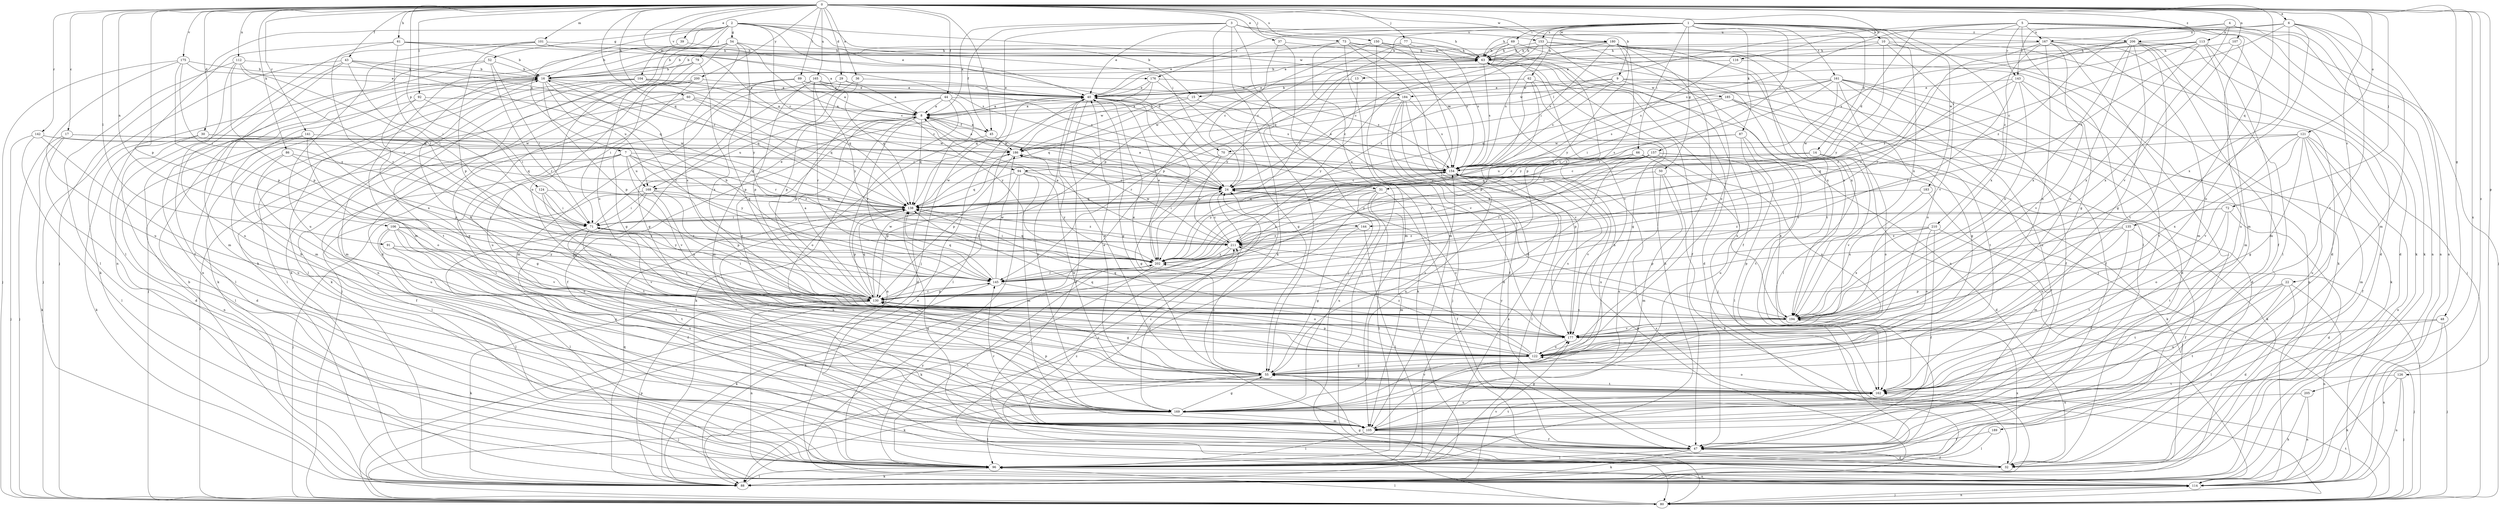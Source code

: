 strict digraph  {
0;
1;
2;
3;
4;
5;
6;
7;
8;
9;
10;
13;
14;
15;
16;
17;
22;
24;
29;
30;
31;
32;
36;
37;
39;
40;
43;
44;
45;
47;
48;
50;
52;
54;
55;
60;
61;
62;
63;
66;
69;
70;
71;
72;
73;
77;
79;
80;
86;
87;
88;
89;
91;
92;
94;
96;
101;
104;
105;
106;
107;
112;
113;
114;
116;
121;
122;
124;
126;
130;
135;
138;
141;
142;
143;
144;
145;
150;
153;
154;
157;
161;
162;
165;
167;
168;
169;
175;
176;
177;
180;
183;
184;
185;
186;
189;
194;
200;
202;
205;
206;
210;
211;
0 -> 6  [label=a];
0 -> 9  [label=b];
0 -> 17  [label=c];
0 -> 22  [label=c];
0 -> 29  [label=d];
0 -> 30  [label=d];
0 -> 36  [label=e];
0 -> 37  [label=e];
0 -> 39  [label=e];
0 -> 43  [label=f];
0 -> 44  [label=f];
0 -> 45  [label=f];
0 -> 48  [label=g];
0 -> 60  [label=h];
0 -> 61  [label=h];
0 -> 72  [label=j];
0 -> 73  [label=j];
0 -> 77  [label=j];
0 -> 86  [label=k];
0 -> 89  [label=l];
0 -> 91  [label=l];
0 -> 92  [label=l];
0 -> 94  [label=l];
0 -> 101  [label=m];
0 -> 106  [label=n];
0 -> 107  [label=n];
0 -> 112  [label=n];
0 -> 116  [label=o];
0 -> 121  [label=o];
0 -> 124  [label=p];
0 -> 126  [label=p];
0 -> 130  [label=p];
0 -> 135  [label=q];
0 -> 138  [label=q];
0 -> 141  [label=r];
0 -> 142  [label=r];
0 -> 150  [label=s];
0 -> 165  [label=u];
0 -> 175  [label=v];
0 -> 176  [label=v];
0 -> 180  [label=w];
0 -> 189  [label=x];
0 -> 200  [label=y];
0 -> 205  [label=z];
0 -> 206  [label=z];
1 -> 10  [label=b];
1 -> 13  [label=b];
1 -> 14  [label=b];
1 -> 40  [label=e];
1 -> 50  [label=g];
1 -> 62  [label=h];
1 -> 66  [label=i];
1 -> 69  [label=i];
1 -> 87  [label=k];
1 -> 153  [label=s];
1 -> 157  [label=t];
1 -> 161  [label=t];
1 -> 176  [label=v];
1 -> 180  [label=w];
1 -> 183  [label=w];
1 -> 194  [label=x];
1 -> 202  [label=y];
1 -> 206  [label=z];
1 -> 210  [label=z];
2 -> 7  [label=a];
2 -> 15  [label=b];
2 -> 24  [label=c];
2 -> 31  [label=d];
2 -> 40  [label=e];
2 -> 52  [label=g];
2 -> 54  [label=g];
2 -> 70  [label=i];
2 -> 79  [label=j];
2 -> 80  [label=j];
2 -> 104  [label=m];
2 -> 122  [label=o];
2 -> 184  [label=w];
3 -> 8  [label=a];
3 -> 45  [label=f];
3 -> 55  [label=g];
3 -> 63  [label=h];
3 -> 80  [label=j];
3 -> 88  [label=k];
3 -> 130  [label=p];
3 -> 153  [label=s];
3 -> 167  [label=u];
4 -> 88  [label=k];
4 -> 113  [label=n];
4 -> 114  [label=n];
4 -> 143  [label=r];
4 -> 177  [label=v];
4 -> 211  [label=z];
5 -> 31  [label=d];
5 -> 80  [label=j];
5 -> 88  [label=k];
5 -> 94  [label=l];
5 -> 96  [label=l];
5 -> 105  [label=m];
5 -> 114  [label=n];
5 -> 143  [label=r];
5 -> 154  [label=s];
5 -> 167  [label=u];
5 -> 202  [label=y];
6 -> 63  [label=h];
6 -> 105  [label=m];
6 -> 114  [label=n];
6 -> 144  [label=r];
6 -> 162  [label=t];
6 -> 167  [label=u];
6 -> 177  [label=v];
6 -> 194  [label=x];
7 -> 55  [label=g];
7 -> 80  [label=j];
7 -> 96  [label=l];
7 -> 144  [label=r];
7 -> 154  [label=s];
7 -> 168  [label=u];
7 -> 177  [label=v];
7 -> 202  [label=y];
7 -> 211  [label=z];
8 -> 45  [label=f];
8 -> 47  [label=f];
8 -> 88  [label=k];
8 -> 122  [label=o];
8 -> 138  [label=q];
8 -> 145  [label=r];
8 -> 168  [label=u];
9 -> 15  [label=b];
9 -> 47  [label=f];
9 -> 70  [label=i];
9 -> 88  [label=k];
9 -> 154  [label=s];
9 -> 184  [label=w];
9 -> 185  [label=w];
10 -> 40  [label=e];
10 -> 63  [label=h];
10 -> 80  [label=j];
10 -> 88  [label=k];
10 -> 177  [label=v];
10 -> 202  [label=y];
13 -> 24  [label=c];
13 -> 40  [label=e];
14 -> 24  [label=c];
14 -> 88  [label=k];
14 -> 122  [label=o];
14 -> 154  [label=s];
14 -> 168  [label=u];
14 -> 177  [label=v];
15 -> 8  [label=a];
15 -> 88  [label=k];
15 -> 138  [label=q];
16 -> 40  [label=e];
16 -> 80  [label=j];
16 -> 88  [label=k];
16 -> 105  [label=m];
16 -> 130  [label=p];
16 -> 138  [label=q];
16 -> 145  [label=r];
16 -> 168  [label=u];
17 -> 24  [label=c];
17 -> 32  [label=d];
17 -> 80  [label=j];
17 -> 88  [label=k];
17 -> 186  [label=w];
22 -> 32  [label=d];
22 -> 96  [label=l];
22 -> 114  [label=n];
22 -> 130  [label=p];
22 -> 162  [label=t];
22 -> 169  [label=u];
24 -> 8  [label=a];
24 -> 138  [label=q];
29 -> 8  [label=a];
29 -> 40  [label=e];
29 -> 55  [label=g];
29 -> 105  [label=m];
30 -> 32  [label=d];
30 -> 88  [label=k];
30 -> 138  [label=q];
30 -> 186  [label=w];
31 -> 47  [label=f];
31 -> 71  [label=i];
31 -> 96  [label=l];
31 -> 105  [label=m];
31 -> 138  [label=q];
31 -> 169  [label=u];
32 -> 47  [label=f];
32 -> 194  [label=x];
32 -> 211  [label=z];
36 -> 40  [label=e];
36 -> 105  [label=m];
36 -> 130  [label=p];
37 -> 24  [label=c];
37 -> 63  [label=h];
37 -> 80  [label=j];
39 -> 16  [label=b];
39 -> 63  [label=h];
40 -> 8  [label=a];
40 -> 24  [label=c];
40 -> 32  [label=d];
40 -> 55  [label=g];
40 -> 96  [label=l];
40 -> 169  [label=u];
40 -> 202  [label=y];
43 -> 16  [label=b];
43 -> 24  [label=c];
43 -> 71  [label=i];
43 -> 80  [label=j];
43 -> 105  [label=m];
43 -> 138  [label=q];
43 -> 169  [label=u];
44 -> 8  [label=a];
44 -> 32  [label=d];
44 -> 114  [label=n];
44 -> 130  [label=p];
44 -> 154  [label=s];
44 -> 202  [label=y];
45 -> 8  [label=a];
45 -> 122  [label=o];
45 -> 186  [label=w];
47 -> 24  [label=c];
47 -> 32  [label=d];
47 -> 88  [label=k];
47 -> 96  [label=l];
47 -> 138  [label=q];
48 -> 80  [label=j];
48 -> 114  [label=n];
48 -> 162  [label=t];
48 -> 177  [label=v];
50 -> 24  [label=c];
50 -> 88  [label=k];
50 -> 105  [label=m];
50 -> 169  [label=u];
52 -> 16  [label=b];
52 -> 71  [label=i];
52 -> 88  [label=k];
52 -> 114  [label=n];
52 -> 145  [label=r];
54 -> 24  [label=c];
54 -> 32  [label=d];
54 -> 63  [label=h];
54 -> 88  [label=k];
54 -> 105  [label=m];
54 -> 122  [label=o];
54 -> 194  [label=x];
54 -> 202  [label=y];
55 -> 40  [label=e];
55 -> 80  [label=j];
55 -> 88  [label=k];
55 -> 154  [label=s];
55 -> 162  [label=t];
60 -> 8  [label=a];
60 -> 24  [label=c];
60 -> 55  [label=g];
60 -> 96  [label=l];
60 -> 138  [label=q];
61 -> 16  [label=b];
61 -> 63  [label=h];
61 -> 71  [label=i];
61 -> 96  [label=l];
61 -> 145  [label=r];
61 -> 154  [label=s];
62 -> 40  [label=e];
62 -> 55  [label=g];
62 -> 80  [label=j];
62 -> 130  [label=p];
62 -> 145  [label=r];
62 -> 202  [label=y];
63 -> 16  [label=b];
63 -> 32  [label=d];
63 -> 47  [label=f];
63 -> 154  [label=s];
63 -> 177  [label=v];
63 -> 202  [label=y];
66 -> 32  [label=d];
66 -> 130  [label=p];
66 -> 154  [label=s];
66 -> 194  [label=x];
66 -> 202  [label=y];
69 -> 16  [label=b];
69 -> 63  [label=h];
69 -> 122  [label=o];
69 -> 130  [label=p];
69 -> 138  [label=q];
70 -> 55  [label=g];
70 -> 154  [label=s];
70 -> 211  [label=z];
71 -> 40  [label=e];
71 -> 47  [label=f];
71 -> 96  [label=l];
71 -> 177  [label=v];
71 -> 194  [label=x];
71 -> 211  [label=z];
72 -> 32  [label=d];
72 -> 71  [label=i];
72 -> 122  [label=o];
72 -> 162  [label=t];
72 -> 211  [label=z];
73 -> 40  [label=e];
73 -> 63  [label=h];
73 -> 80  [label=j];
73 -> 105  [label=m];
73 -> 154  [label=s];
73 -> 177  [label=v];
73 -> 194  [label=x];
77 -> 16  [label=b];
77 -> 24  [label=c];
77 -> 63  [label=h];
77 -> 96  [label=l];
77 -> 154  [label=s];
79 -> 16  [label=b];
79 -> 88  [label=k];
79 -> 114  [label=n];
79 -> 194  [label=x];
80 -> 40  [label=e];
80 -> 96  [label=l];
80 -> 114  [label=n];
80 -> 162  [label=t];
86 -> 47  [label=f];
86 -> 145  [label=r];
86 -> 154  [label=s];
86 -> 169  [label=u];
87 -> 96  [label=l];
87 -> 154  [label=s];
87 -> 162  [label=t];
87 -> 169  [label=u];
87 -> 186  [label=w];
88 -> 16  [label=b];
88 -> 96  [label=l];
88 -> 130  [label=p];
88 -> 138  [label=q];
88 -> 154  [label=s];
88 -> 177  [label=v];
89 -> 8  [label=a];
89 -> 40  [label=e];
89 -> 55  [label=g];
89 -> 96  [label=l];
89 -> 130  [label=p];
89 -> 154  [label=s];
91 -> 162  [label=t];
91 -> 169  [label=u];
91 -> 202  [label=y];
92 -> 8  [label=a];
92 -> 71  [label=i];
92 -> 96  [label=l];
92 -> 194  [label=x];
94 -> 24  [label=c];
94 -> 105  [label=m];
94 -> 114  [label=n];
94 -> 130  [label=p];
94 -> 138  [label=q];
94 -> 202  [label=y];
96 -> 63  [label=h];
96 -> 88  [label=k];
96 -> 114  [label=n];
96 -> 154  [label=s];
96 -> 202  [label=y];
101 -> 8  [label=a];
101 -> 63  [label=h];
101 -> 114  [label=n];
101 -> 130  [label=p];
101 -> 169  [label=u];
104 -> 24  [label=c];
104 -> 40  [label=e];
104 -> 96  [label=l];
104 -> 105  [label=m];
104 -> 138  [label=q];
104 -> 162  [label=t];
105 -> 16  [label=b];
105 -> 24  [label=c];
105 -> 47  [label=f];
105 -> 63  [label=h];
105 -> 96  [label=l];
105 -> 145  [label=r];
105 -> 162  [label=t];
106 -> 96  [label=l];
106 -> 122  [label=o];
106 -> 162  [label=t];
106 -> 169  [label=u];
106 -> 177  [label=v];
106 -> 202  [label=y];
106 -> 211  [label=z];
107 -> 63  [label=h];
107 -> 122  [label=o];
107 -> 194  [label=x];
112 -> 16  [label=b];
112 -> 47  [label=f];
112 -> 71  [label=i];
112 -> 96  [label=l];
112 -> 130  [label=p];
112 -> 211  [label=z];
113 -> 24  [label=c];
113 -> 32  [label=d];
113 -> 63  [label=h];
113 -> 105  [label=m];
113 -> 154  [label=s];
113 -> 169  [label=u];
113 -> 186  [label=w];
113 -> 194  [label=x];
114 -> 24  [label=c];
114 -> 55  [label=g];
114 -> 80  [label=j];
116 -> 16  [label=b];
116 -> 105  [label=m];
116 -> 154  [label=s];
121 -> 47  [label=f];
121 -> 55  [label=g];
121 -> 105  [label=m];
121 -> 114  [label=n];
121 -> 138  [label=q];
121 -> 169  [label=u];
121 -> 177  [label=v];
121 -> 186  [label=w];
121 -> 194  [label=x];
122 -> 16  [label=b];
122 -> 24  [label=c];
122 -> 55  [label=g];
122 -> 130  [label=p];
122 -> 138  [label=q];
122 -> 154  [label=s];
122 -> 211  [label=z];
124 -> 71  [label=i];
124 -> 138  [label=q];
124 -> 145  [label=r];
124 -> 194  [label=x];
126 -> 80  [label=j];
126 -> 88  [label=k];
126 -> 114  [label=n];
126 -> 162  [label=t];
130 -> 8  [label=a];
130 -> 55  [label=g];
130 -> 71  [label=i];
130 -> 88  [label=k];
130 -> 114  [label=n];
130 -> 138  [label=q];
130 -> 145  [label=r];
130 -> 186  [label=w];
130 -> 194  [label=x];
135 -> 47  [label=f];
135 -> 122  [label=o];
135 -> 130  [label=p];
135 -> 162  [label=t];
135 -> 211  [label=z];
138 -> 71  [label=i];
138 -> 130  [label=p];
138 -> 169  [label=u];
138 -> 186  [label=w];
138 -> 211  [label=z];
141 -> 96  [label=l];
141 -> 114  [label=n];
141 -> 122  [label=o];
141 -> 130  [label=p];
141 -> 186  [label=w];
142 -> 80  [label=j];
142 -> 96  [label=l];
142 -> 138  [label=q];
142 -> 169  [label=u];
142 -> 186  [label=w];
143 -> 40  [label=e];
143 -> 145  [label=r];
143 -> 162  [label=t];
143 -> 177  [label=v];
143 -> 194  [label=x];
143 -> 211  [label=z];
144 -> 55  [label=g];
144 -> 96  [label=l];
144 -> 211  [label=z];
145 -> 16  [label=b];
145 -> 88  [label=k];
145 -> 122  [label=o];
145 -> 130  [label=p];
145 -> 138  [label=q];
145 -> 154  [label=s];
145 -> 186  [label=w];
150 -> 16  [label=b];
150 -> 63  [label=h];
150 -> 105  [label=m];
150 -> 130  [label=p];
150 -> 154  [label=s];
150 -> 194  [label=x];
153 -> 47  [label=f];
153 -> 63  [label=h];
153 -> 154  [label=s];
153 -> 162  [label=t];
153 -> 194  [label=x];
153 -> 211  [label=z];
154 -> 24  [label=c];
154 -> 40  [label=e];
154 -> 88  [label=k];
154 -> 96  [label=l];
154 -> 169  [label=u];
154 -> 177  [label=v];
154 -> 202  [label=y];
157 -> 24  [label=c];
157 -> 88  [label=k];
157 -> 122  [label=o];
157 -> 138  [label=q];
157 -> 145  [label=r];
157 -> 154  [label=s];
157 -> 194  [label=x];
157 -> 202  [label=y];
161 -> 32  [label=d];
161 -> 40  [label=e];
161 -> 47  [label=f];
161 -> 71  [label=i];
161 -> 96  [label=l];
161 -> 114  [label=n];
161 -> 122  [label=o];
161 -> 138  [label=q];
161 -> 169  [label=u];
161 -> 202  [label=y];
162 -> 40  [label=e];
162 -> 55  [label=g];
162 -> 122  [label=o];
162 -> 169  [label=u];
162 -> 186  [label=w];
165 -> 40  [label=e];
165 -> 105  [label=m];
165 -> 130  [label=p];
165 -> 138  [label=q];
165 -> 145  [label=r];
165 -> 154  [label=s];
165 -> 202  [label=y];
167 -> 32  [label=d];
167 -> 55  [label=g];
167 -> 63  [label=h];
167 -> 96  [label=l];
167 -> 105  [label=m];
167 -> 122  [label=o];
167 -> 145  [label=r];
167 -> 194  [label=x];
168 -> 71  [label=i];
168 -> 80  [label=j];
168 -> 130  [label=p];
168 -> 138  [label=q];
168 -> 162  [label=t];
168 -> 194  [label=x];
169 -> 55  [label=g];
169 -> 96  [label=l];
169 -> 105  [label=m];
169 -> 130  [label=p];
169 -> 177  [label=v];
169 -> 211  [label=z];
175 -> 16  [label=b];
175 -> 40  [label=e];
175 -> 71  [label=i];
175 -> 80  [label=j];
175 -> 130  [label=p];
175 -> 169  [label=u];
176 -> 40  [label=e];
176 -> 55  [label=g];
176 -> 138  [label=q];
176 -> 177  [label=v];
176 -> 186  [label=w];
177 -> 40  [label=e];
177 -> 122  [label=o];
177 -> 138  [label=q];
177 -> 202  [label=y];
180 -> 24  [label=c];
180 -> 40  [label=e];
180 -> 63  [label=h];
180 -> 80  [label=j];
180 -> 114  [label=n];
180 -> 122  [label=o];
180 -> 145  [label=r];
180 -> 154  [label=s];
180 -> 162  [label=t];
180 -> 202  [label=y];
183 -> 105  [label=m];
183 -> 138  [label=q];
183 -> 194  [label=x];
184 -> 8  [label=a];
184 -> 32  [label=d];
184 -> 47  [label=f];
184 -> 80  [label=j];
184 -> 145  [label=r];
184 -> 154  [label=s];
184 -> 177  [label=v];
184 -> 186  [label=w];
185 -> 8  [label=a];
185 -> 32  [label=d];
185 -> 55  [label=g];
185 -> 154  [label=s];
185 -> 162  [label=t];
186 -> 8  [label=a];
186 -> 63  [label=h];
186 -> 130  [label=p];
186 -> 154  [label=s];
189 -> 47  [label=f];
189 -> 96  [label=l];
194 -> 24  [label=c];
194 -> 80  [label=j];
194 -> 177  [label=v];
200 -> 40  [label=e];
200 -> 71  [label=i];
200 -> 80  [label=j];
200 -> 88  [label=k];
200 -> 169  [label=u];
202 -> 40  [label=e];
202 -> 88  [label=k];
202 -> 96  [label=l];
202 -> 138  [label=q];
202 -> 145  [label=r];
205 -> 88  [label=k];
205 -> 114  [label=n];
205 -> 169  [label=u];
206 -> 32  [label=d];
206 -> 47  [label=f];
206 -> 55  [label=g];
206 -> 63  [label=h];
206 -> 96  [label=l];
206 -> 122  [label=o];
206 -> 145  [label=r];
206 -> 162  [label=t];
206 -> 194  [label=x];
206 -> 211  [label=z];
210 -> 47  [label=f];
210 -> 80  [label=j];
210 -> 122  [label=o];
210 -> 130  [label=p];
210 -> 194  [label=x];
210 -> 211  [label=z];
211 -> 8  [label=a];
211 -> 24  [label=c];
211 -> 71  [label=i];
211 -> 88  [label=k];
211 -> 186  [label=w];
211 -> 194  [label=x];
211 -> 202  [label=y];
}
